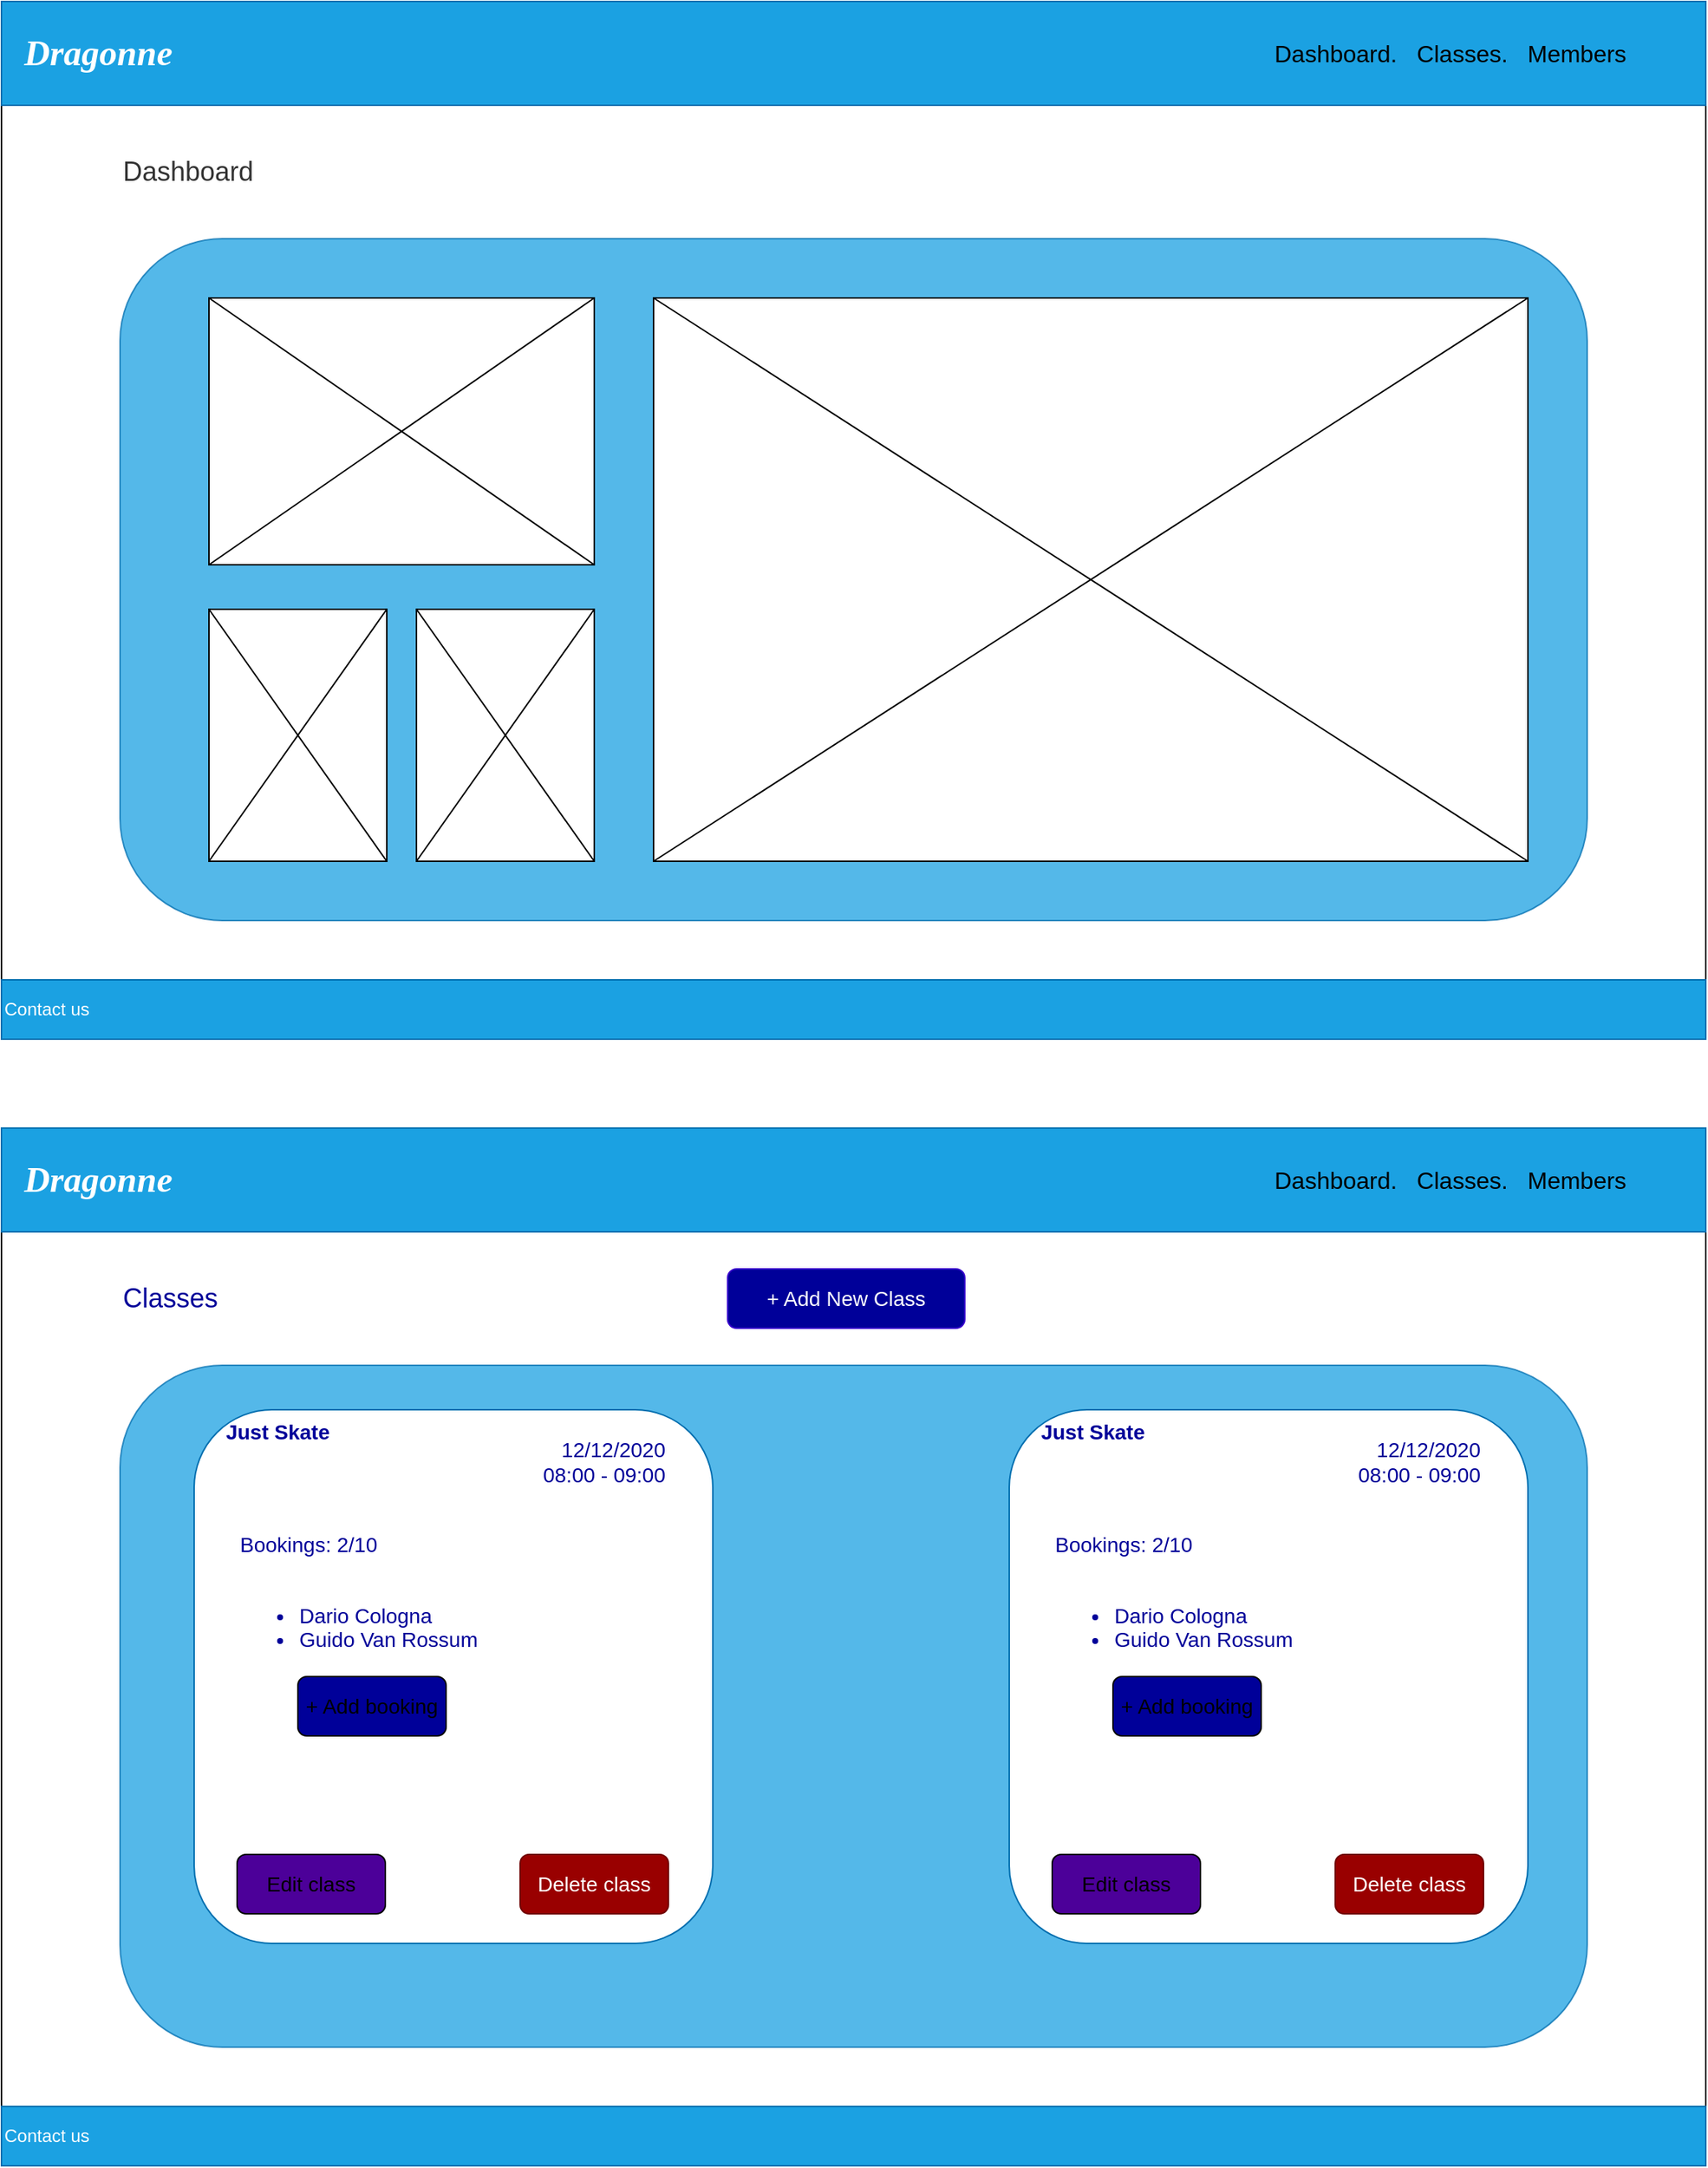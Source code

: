 <mxfile version="13.10.0" type="embed">
    <diagram id="tzC2KhjXUtBrnigC-W3a" name="Page-1">
        <mxGraphModel dx="897" dy="670" grid="1" gridSize="10" guides="1" tooltips="1" connect="1" arrows="1" fold="1" page="1" pageScale="1" pageWidth="827" pageHeight="1169" math="0" shadow="0">
            <root>
                <mxCell id="0"/>
                <mxCell id="1" parent="0"/>
                <mxCell id="2" value="" style="rounded=0;whiteSpace=wrap;html=1;fillColor=#FFFFFF;" vertex="1" parent="1">
                    <mxGeometry x="40" y="40" width="1150" height="700" as="geometry"/>
                </mxCell>
                <mxCell id="3" value="&amp;nbsp; &amp;nbsp; &lt;b&gt;&lt;font style=&quot;font-size: 24px&quot; face=&quot;Verdana&quot;&gt;&lt;i&gt;Dragonne&lt;/i&gt;&lt;/font&gt;&lt;/b&gt;" style="rounded=0;whiteSpace=wrap;html=1;fillColor=#1ba1e2;strokeColor=#006EAF;fontColor=#ffffff;align=left;" vertex="1" parent="1">
                    <mxGeometry x="40" y="40" width="1150" height="70" as="geometry"/>
                </mxCell>
                <mxCell id="4" value="&lt;font style=&quot;font-size: 16px&quot;&gt;Dashboard.&amp;nbsp; &amp;nbsp;Classes.&amp;nbsp; &amp;nbsp;Members&lt;/font&gt;" style="text;html=1;strokeColor=none;fillColor=none;align=left;verticalAlign=middle;whiteSpace=wrap;rounded=0;" vertex="1" parent="1">
                    <mxGeometry x="897" y="65" width="293" height="20" as="geometry"/>
                </mxCell>
                <mxCell id="5" value="" style="rounded=1;whiteSpace=wrap;html=1;fillColor=#1ba1e2;strokeColor=#006EAF;fontColor=#ffffff;opacity=75;" vertex="1" parent="1">
                    <mxGeometry x="120" y="200" width="990" height="460" as="geometry"/>
                </mxCell>
                <mxCell id="6" value="&lt;font color=&quot;#333333&quot; style=&quot;font-size: 18px&quot;&gt;Dashboard&lt;/font&gt;" style="text;html=1;strokeColor=none;fillColor=none;align=left;verticalAlign=middle;whiteSpace=wrap;rounded=0;" vertex="1" parent="1">
                    <mxGeometry x="120" y="140" width="110" height="30" as="geometry"/>
                </mxCell>
                <mxCell id="7" value="Contact us" style="rounded=0;whiteSpace=wrap;html=1;fillColor=#1ba1e2;strokeColor=#006EAF;fontColor=#ffffff;align=left;" vertex="1" parent="1">
                    <mxGeometry x="40" y="700" width="1150" height="40" as="geometry"/>
                </mxCell>
                <mxCell id="8" value="" style="rounded=0;whiteSpace=wrap;html=1;fillColor=#FFFFFF;" vertex="1" parent="1">
                    <mxGeometry x="480" y="240" width="590" height="380" as="geometry"/>
                </mxCell>
                <mxCell id="9" value="" style="rounded=0;whiteSpace=wrap;html=1;fillColor=#FFFFFF;sketch=0;glass=0;shadow=0;" vertex="1" parent="1">
                    <mxGeometry x="180" y="240" width="260" height="180" as="geometry"/>
                </mxCell>
                <mxCell id="10" value="" style="rounded=0;whiteSpace=wrap;html=1;fillColor=#FFFFFF;" vertex="1" parent="1">
                    <mxGeometry x="180" y="450" width="120" height="170" as="geometry"/>
                </mxCell>
                <mxCell id="11" value="" style="rounded=0;whiteSpace=wrap;html=1;fillColor=#FFFFFF;" vertex="1" parent="1">
                    <mxGeometry x="320" y="450" width="120" height="170" as="geometry"/>
                </mxCell>
                <mxCell id="12" value="" style="endArrow=none;html=1;entryX=0;entryY=1;entryDx=0;entryDy=0;strokeColor=#000000;exitX=1;exitY=0;exitDx=0;exitDy=0;" edge="1" parent="1" source="9" target="9">
                    <mxGeometry width="50" height="50" relative="1" as="geometry">
                        <mxPoint x="450" y="380" as="sourcePoint"/>
                        <mxPoint x="500" y="330" as="targetPoint"/>
                    </mxGeometry>
                </mxCell>
                <mxCell id="14" value="" style="endArrow=none;html=1;entryX=0;entryY=1;entryDx=0;entryDy=0;strokeColor=#000000;exitX=0;exitY=0;exitDx=0;exitDy=0;" edge="1" parent="1" source="9">
                    <mxGeometry width="50" height="50" relative="1" as="geometry">
                        <mxPoint x="700" y="240" as="sourcePoint"/>
                        <mxPoint x="440" y="420" as="targetPoint"/>
                    </mxGeometry>
                </mxCell>
                <mxCell id="15" value="" style="endArrow=none;html=1;entryX=0;entryY=1;entryDx=0;entryDy=0;strokeColor=#000000;exitX=1;exitY=0;exitDx=0;exitDy=0;" edge="1" parent="1" source="8" target="8">
                    <mxGeometry width="50" height="50" relative="1" as="geometry">
                        <mxPoint x="890" y="320" as="sourcePoint"/>
                        <mxPoint x="630" y="500" as="targetPoint"/>
                    </mxGeometry>
                </mxCell>
                <mxCell id="16" value="" style="endArrow=none;html=1;entryX=1;entryY=1;entryDx=0;entryDy=0;strokeColor=#000000;exitX=0;exitY=0;exitDx=0;exitDy=0;" edge="1" parent="1" source="8" target="8">
                    <mxGeometry width="50" height="50" relative="1" as="geometry">
                        <mxPoint x="630" y="320" as="sourcePoint"/>
                        <mxPoint x="890" y="500" as="targetPoint"/>
                    </mxGeometry>
                </mxCell>
                <mxCell id="17" value="" style="endArrow=none;html=1;entryX=0;entryY=1;entryDx=0;entryDy=0;strokeColor=#000000;exitX=1;exitY=0;exitDx=0;exitDy=0;" edge="1" parent="1" source="10" target="10">
                    <mxGeometry width="50" height="50" relative="1" as="geometry">
                        <mxPoint x="450" y="440" as="sourcePoint"/>
                        <mxPoint x="190" y="620" as="targetPoint"/>
                    </mxGeometry>
                </mxCell>
                <mxCell id="18" value="" style="endArrow=none;html=1;entryX=1;entryY=1;entryDx=0;entryDy=0;strokeColor=#000000;exitX=0;exitY=0;exitDx=0;exitDy=0;" edge="1" parent="1" source="10" target="10">
                    <mxGeometry width="50" height="50" relative="1" as="geometry">
                        <mxPoint x="190" y="440" as="sourcePoint"/>
                        <mxPoint x="450" y="620" as="targetPoint"/>
                    </mxGeometry>
                </mxCell>
                <mxCell id="19" value="" style="endArrow=none;html=1;entryX=0;entryY=1;entryDx=0;entryDy=0;strokeColor=#000000;exitX=1;exitY=0;exitDx=0;exitDy=0;" edge="1" parent="1">
                    <mxGeometry width="50" height="50" relative="1" as="geometry">
                        <mxPoint x="440" y="450" as="sourcePoint"/>
                        <mxPoint x="320" y="620" as="targetPoint"/>
                    </mxGeometry>
                </mxCell>
                <mxCell id="20" value="" style="endArrow=none;html=1;entryX=1;entryY=1;entryDx=0;entryDy=0;strokeColor=#000000;exitX=0;exitY=0;exitDx=0;exitDy=0;" edge="1" parent="1">
                    <mxGeometry width="50" height="50" relative="1" as="geometry">
                        <mxPoint x="320" y="450" as="sourcePoint"/>
                        <mxPoint x="440" y="620" as="targetPoint"/>
                    </mxGeometry>
                </mxCell>
                <mxCell id="21" value="" style="rounded=0;whiteSpace=wrap;html=1;fillColor=#FFFFFF;" vertex="1" parent="1">
                    <mxGeometry x="40" y="800" width="1150" height="700" as="geometry"/>
                </mxCell>
                <mxCell id="22" value="&amp;nbsp; &amp;nbsp; &lt;b&gt;&lt;font style=&quot;font-size: 24px&quot; face=&quot;Verdana&quot;&gt;&lt;i&gt;Dragonne&lt;/i&gt;&lt;/font&gt;&lt;/b&gt;" style="rounded=0;whiteSpace=wrap;html=1;fillColor=#1ba1e2;strokeColor=#006EAF;fontColor=#ffffff;align=left;" vertex="1" parent="1">
                    <mxGeometry x="40" y="800" width="1150" height="70" as="geometry"/>
                </mxCell>
                <mxCell id="23" value="&lt;font style=&quot;font-size: 16px&quot;&gt;Dashboard.&amp;nbsp; &amp;nbsp;Classes.&amp;nbsp; &amp;nbsp;Members&lt;/font&gt;" style="text;html=1;strokeColor=none;fillColor=none;align=left;verticalAlign=middle;whiteSpace=wrap;rounded=0;" vertex="1" parent="1">
                    <mxGeometry x="897" y="825" width="293" height="20" as="geometry"/>
                </mxCell>
                <mxCell id="24" value="" style="rounded=1;whiteSpace=wrap;html=1;fillColor=#1ba1e2;strokeColor=#006EAF;fontColor=#ffffff;opacity=75;" vertex="1" parent="1">
                    <mxGeometry x="120" y="960" width="990" height="460" as="geometry"/>
                </mxCell>
                <mxCell id="25" value="&lt;font style=&quot;font-size: 18px&quot;&gt;Classes&lt;/font&gt;" style="text;html=1;strokeColor=none;fillColor=none;align=left;verticalAlign=middle;whiteSpace=wrap;rounded=0;fontColor=#000099;" vertex="1" parent="1">
                    <mxGeometry x="120" y="900" width="110" height="30" as="geometry"/>
                </mxCell>
                <mxCell id="26" value="Contact us" style="rounded=0;whiteSpace=wrap;html=1;fillColor=#1ba1e2;strokeColor=#006EAF;fontColor=#ffffff;align=left;" vertex="1" parent="1">
                    <mxGeometry x="40" y="1460" width="1150" height="40" as="geometry"/>
                </mxCell>
                <mxCell id="30" value="&lt;b style=&quot;font-size: 14px&quot;&gt;&lt;font style=&quot;font-size: 14px&quot;&gt;&amp;nbsp; &amp;nbsp; &amp;nbsp;Just Skate&lt;br&gt;&lt;br&gt;&lt;/font&gt;&lt;/b&gt;" style="rounded=1;whiteSpace=wrap;html=1;strokeColor=#006EAF;align=left;verticalAlign=top;fontColor=#000099;fillColor=#FFFFFF;" vertex="1" parent="1">
                    <mxGeometry x="170" y="990" width="350" height="360" as="geometry"/>
                </mxCell>
                <mxCell id="31" value="12/12/2020&lt;br style=&quot;font-size: 14px;&quot;&gt;08:00 - 09:00" style="text;html=1;strokeColor=none;fillColor=none;align=right;verticalAlign=middle;whiteSpace=wrap;rounded=0;shadow=0;glass=0;sketch=0;fontSize=14;fontColor=#000099;" vertex="1" parent="1">
                    <mxGeometry x="400" y="1010" width="90" height="30" as="geometry"/>
                </mxCell>
                <mxCell id="32" value="Bookings: 2/10&lt;br&gt;&lt;br&gt;&lt;ul&gt;&lt;li&gt;Dario Cologna&lt;/li&gt;&lt;li&gt;Guido Van Rossum&lt;/li&gt;&lt;/ul&gt;" style="text;html=1;strokeColor=none;fillColor=none;align=left;verticalAlign=middle;whiteSpace=wrap;rounded=0;shadow=0;glass=0;sketch=0;fontSize=14;fontColor=#000099;" vertex="1" parent="1">
                    <mxGeometry x="199" y="1070" width="170" height="100" as="geometry"/>
                </mxCell>
                <mxCell id="33" value="Edit class" style="rounded=1;whiteSpace=wrap;html=1;shadow=0;glass=0;sketch=0;fontSize=14;align=center;labelBackgroundColor=none;fillColor=#4C0099;" vertex="1" parent="1">
                    <mxGeometry x="199" y="1290" width="100" height="40" as="geometry"/>
                </mxCell>
                <mxCell id="34" value="Delete class" style="rounded=1;whiteSpace=wrap;html=1;shadow=0;glass=0;sketch=0;fontSize=14;align=center;labelBackgroundColor=none;strokeColor=#6F0000;fontColor=#ffffff;fillColor=#990000;" vertex="1" parent="1">
                    <mxGeometry x="390" y="1290" width="100" height="40" as="geometry"/>
                </mxCell>
                <mxCell id="35" value="+ Add booking" style="rounded=1;whiteSpace=wrap;html=1;shadow=0;glass=0;sketch=0;fontSize=14;align=center;labelBackgroundColor=none;fillColor=#000099;" vertex="1" parent="1">
                    <mxGeometry x="240" y="1170" width="100" height="40" as="geometry"/>
                </mxCell>
                <mxCell id="36" value="+ Add New Class" style="rounded=1;whiteSpace=wrap;html=1;shadow=0;glass=0;sketch=0;fontSize=14;align=center;labelBackgroundColor=none;strokeColor=#3700CC;fontColor=#ffffff;fillColor=#000099;" vertex="1" parent="1">
                    <mxGeometry x="530" y="895" width="160" height="40" as="geometry"/>
                </mxCell>
                <mxCell id="37" value="&lt;b style=&quot;font-size: 14px&quot;&gt;&lt;font style=&quot;font-size: 14px&quot;&gt;&amp;nbsp; &amp;nbsp; &amp;nbsp;Just Skate&lt;br&gt;&lt;br&gt;&lt;/font&gt;&lt;/b&gt;" style="rounded=1;whiteSpace=wrap;html=1;strokeColor=#006EAF;align=left;verticalAlign=top;fontColor=#000099;fillColor=#FFFFFF;" vertex="1" parent="1">
                    <mxGeometry x="720" y="990" width="350" height="360" as="geometry"/>
                </mxCell>
                <mxCell id="38" value="12/12/2020&lt;br style=&quot;font-size: 14px;&quot;&gt;08:00 - 09:00" style="text;html=1;strokeColor=none;fillColor=none;align=right;verticalAlign=middle;whiteSpace=wrap;rounded=0;shadow=0;glass=0;sketch=0;fontSize=14;fontColor=#000099;" vertex="1" parent="1">
                    <mxGeometry x="950" y="1010" width="90" height="30" as="geometry"/>
                </mxCell>
                <mxCell id="39" value="Bookings: 2/10&lt;br&gt;&lt;br&gt;&lt;ul&gt;&lt;li&gt;Dario Cologna&lt;/li&gt;&lt;li&gt;Guido Van Rossum&lt;/li&gt;&lt;/ul&gt;" style="text;html=1;strokeColor=none;fillColor=none;align=left;verticalAlign=middle;whiteSpace=wrap;rounded=0;shadow=0;glass=0;sketch=0;fontSize=14;fontColor=#000099;" vertex="1" parent="1">
                    <mxGeometry x="749" y="1070" width="170" height="100" as="geometry"/>
                </mxCell>
                <mxCell id="40" value="Edit class" style="rounded=1;whiteSpace=wrap;html=1;shadow=0;glass=0;sketch=0;fontSize=14;align=center;labelBackgroundColor=none;fillColor=#4C0099;" vertex="1" parent="1">
                    <mxGeometry x="749" y="1290" width="100" height="40" as="geometry"/>
                </mxCell>
                <mxCell id="41" value="Delete class" style="rounded=1;whiteSpace=wrap;html=1;shadow=0;glass=0;sketch=0;fontSize=14;align=center;labelBackgroundColor=none;strokeColor=#6F0000;fontColor=#ffffff;fillColor=#990000;" vertex="1" parent="1">
                    <mxGeometry x="940" y="1290" width="100" height="40" as="geometry"/>
                </mxCell>
                <mxCell id="42" value="+ Add booking" style="rounded=1;whiteSpace=wrap;html=1;shadow=0;glass=0;sketch=0;fontSize=14;align=center;labelBackgroundColor=none;fillColor=#000099;" vertex="1" parent="1">
                    <mxGeometry x="790" y="1170" width="100" height="40" as="geometry"/>
                </mxCell>
            </root>
        </mxGraphModel>
    </diagram>
</mxfile>